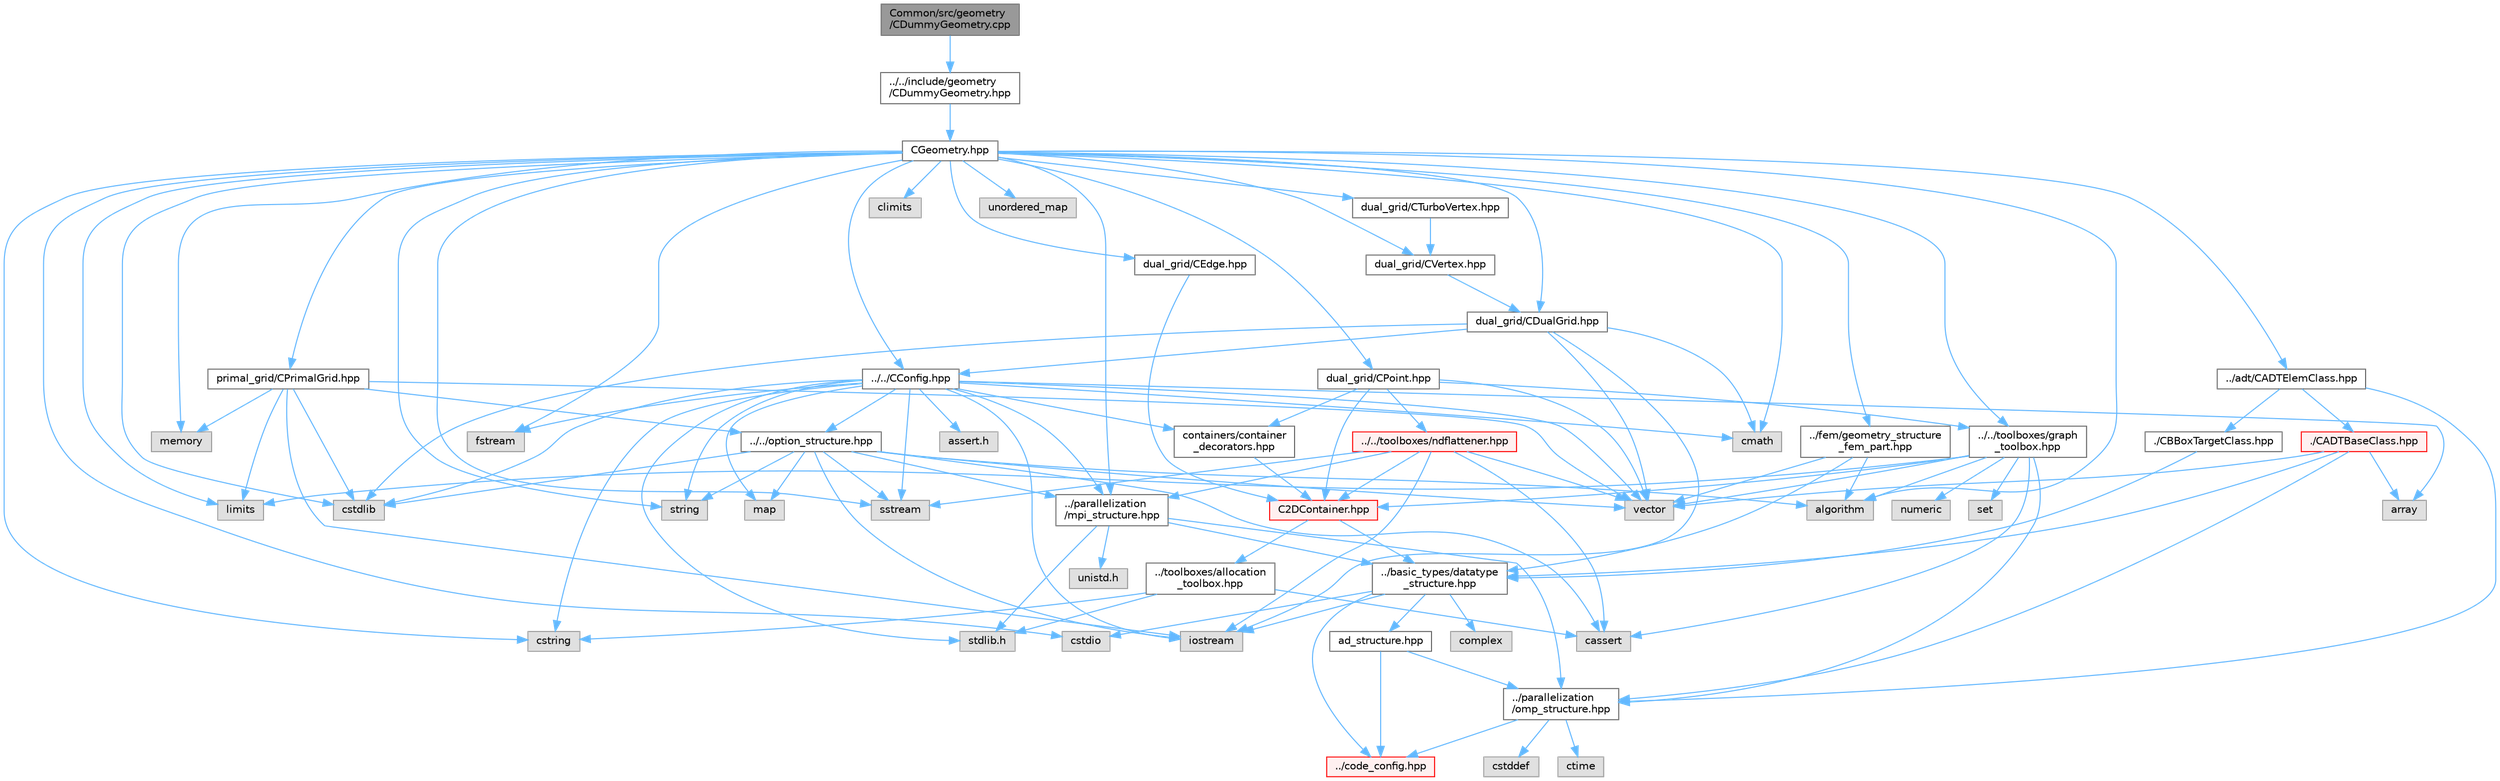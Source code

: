 digraph "Common/src/geometry/CDummyGeometry.cpp"
{
 // LATEX_PDF_SIZE
  bgcolor="transparent";
  edge [fontname=Helvetica,fontsize=10,labelfontname=Helvetica,labelfontsize=10];
  node [fontname=Helvetica,fontsize=10,shape=box,height=0.2,width=0.4];
  Node1 [id="Node000001",label="Common/src/geometry\l/CDummyGeometry.cpp",height=0.2,width=0.4,color="gray40", fillcolor="grey60", style="filled", fontcolor="black",tooltip=" "];
  Node1 -> Node2 [id="edge1_Node000001_Node000002",color="steelblue1",style="solid",tooltip=" "];
  Node2 [id="Node000002",label="../../include/geometry\l/CDummyGeometry.hpp",height=0.2,width=0.4,color="grey40", fillcolor="white", style="filled",URL="$CDummyGeometry_8hpp.html",tooltip="Headers of the dummy geometry class used in \"dry run\" mode."];
  Node2 -> Node3 [id="edge2_Node000002_Node000003",color="steelblue1",style="solid",tooltip=" "];
  Node3 [id="Node000003",label="CGeometry.hpp",height=0.2,width=0.4,color="grey40", fillcolor="white", style="filled",URL="$CGeometry_8hpp.html",tooltip="Headers of the main subroutines for creating the geometrical structure. The subroutines and functions..."];
  Node3 -> Node4 [id="edge3_Node000003_Node000004",color="steelblue1",style="solid",tooltip=" "];
  Node4 [id="Node000004",label="limits",height=0.2,width=0.4,color="grey60", fillcolor="#E0E0E0", style="filled",tooltip=" "];
  Node3 -> Node5 [id="edge4_Node000003_Node000005",color="steelblue1",style="solid",tooltip=" "];
  Node5 [id="Node000005",label="../parallelization\l/mpi_structure.hpp",height=0.2,width=0.4,color="grey40", fillcolor="white", style="filled",URL="$mpi__structure_8hpp.html",tooltip="Headers of the mpi interface for generalized datatypes. The subroutines and functions are in the mpi_..."];
  Node5 -> Node6 [id="edge5_Node000005_Node000006",color="steelblue1",style="solid",tooltip=" "];
  Node6 [id="Node000006",label="stdlib.h",height=0.2,width=0.4,color="grey60", fillcolor="#E0E0E0", style="filled",tooltip=" "];
  Node5 -> Node7 [id="edge6_Node000005_Node000007",color="steelblue1",style="solid",tooltip=" "];
  Node7 [id="Node000007",label="../basic_types/datatype\l_structure.hpp",height=0.2,width=0.4,color="grey40", fillcolor="white", style="filled",URL="$datatype__structure_8hpp.html",tooltip="Headers for generalized datatypes, defines an interface for AD types."];
  Node7 -> Node8 [id="edge7_Node000007_Node000008",color="steelblue1",style="solid",tooltip=" "];
  Node8 [id="Node000008",label="iostream",height=0.2,width=0.4,color="grey60", fillcolor="#E0E0E0", style="filled",tooltip=" "];
  Node7 -> Node9 [id="edge8_Node000007_Node000009",color="steelblue1",style="solid",tooltip=" "];
  Node9 [id="Node000009",label="complex",height=0.2,width=0.4,color="grey60", fillcolor="#E0E0E0", style="filled",tooltip=" "];
  Node7 -> Node10 [id="edge9_Node000007_Node000010",color="steelblue1",style="solid",tooltip=" "];
  Node10 [id="Node000010",label="cstdio",height=0.2,width=0.4,color="grey60", fillcolor="#E0E0E0", style="filled",tooltip=" "];
  Node7 -> Node11 [id="edge10_Node000007_Node000011",color="steelblue1",style="solid",tooltip=" "];
  Node11 [id="Node000011",label="../code_config.hpp",height=0.2,width=0.4,color="red", fillcolor="#FFF0F0", style="filled",URL="$code__config_8hpp.html",tooltip="Header file for collecting common macros, definitions and type configurations."];
  Node7 -> Node13 [id="edge11_Node000007_Node000013",color="steelblue1",style="solid",tooltip=" "];
  Node13 [id="Node000013",label="ad_structure.hpp",height=0.2,width=0.4,color="grey40", fillcolor="white", style="filled",URL="$ad__structure_8hpp.html",tooltip="Main routines for the algorithmic differentiation (AD) structure."];
  Node13 -> Node11 [id="edge12_Node000013_Node000011",color="steelblue1",style="solid",tooltip=" "];
  Node13 -> Node14 [id="edge13_Node000013_Node000014",color="steelblue1",style="solid",tooltip=" "];
  Node14 [id="Node000014",label="../parallelization\l/omp_structure.hpp",height=0.2,width=0.4,color="grey40", fillcolor="white", style="filled",URL="$omp__structure_8hpp.html",tooltip="OpenMP interface header, provides compatibility functions if the code is built without OpenMP support..."];
  Node14 -> Node15 [id="edge14_Node000014_Node000015",color="steelblue1",style="solid",tooltip=" "];
  Node15 [id="Node000015",label="cstddef",height=0.2,width=0.4,color="grey60", fillcolor="#E0E0E0", style="filled",tooltip=" "];
  Node14 -> Node11 [id="edge15_Node000014_Node000011",color="steelblue1",style="solid",tooltip=" "];
  Node14 -> Node16 [id="edge16_Node000014_Node000016",color="steelblue1",style="solid",tooltip=" "];
  Node16 [id="Node000016",label="ctime",height=0.2,width=0.4,color="grey60", fillcolor="#E0E0E0", style="filled",tooltip=" "];
  Node5 -> Node17 [id="edge17_Node000005_Node000017",color="steelblue1",style="solid",tooltip=" "];
  Node17 [id="Node000017",label="unistd.h",height=0.2,width=0.4,color="grey60", fillcolor="#E0E0E0", style="filled",tooltip=" "];
  Node5 -> Node14 [id="edge18_Node000005_Node000014",color="steelblue1",style="solid",tooltip=" "];
  Node3 -> Node18 [id="edge19_Node000003_Node000018",color="steelblue1",style="solid",tooltip=" "];
  Node18 [id="Node000018",label="string",height=0.2,width=0.4,color="grey60", fillcolor="#E0E0E0", style="filled",tooltip=" "];
  Node3 -> Node19 [id="edge20_Node000003_Node000019",color="steelblue1",style="solid",tooltip=" "];
  Node19 [id="Node000019",label="fstream",height=0.2,width=0.4,color="grey60", fillcolor="#E0E0E0", style="filled",tooltip=" "];
  Node3 -> Node20 [id="edge21_Node000003_Node000020",color="steelblue1",style="solid",tooltip=" "];
  Node20 [id="Node000020",label="sstream",height=0.2,width=0.4,color="grey60", fillcolor="#E0E0E0", style="filled",tooltip=" "];
  Node3 -> Node21 [id="edge22_Node000003_Node000021",color="steelblue1",style="solid",tooltip=" "];
  Node21 [id="Node000021",label="cmath",height=0.2,width=0.4,color="grey60", fillcolor="#E0E0E0", style="filled",tooltip=" "];
  Node3 -> Node22 [id="edge23_Node000003_Node000022",color="steelblue1",style="solid",tooltip=" "];
  Node22 [id="Node000022",label="algorithm",height=0.2,width=0.4,color="grey60", fillcolor="#E0E0E0", style="filled",tooltip=" "];
  Node3 -> Node23 [id="edge24_Node000003_Node000023",color="steelblue1",style="solid",tooltip=" "];
  Node23 [id="Node000023",label="cstring",height=0.2,width=0.4,color="grey60", fillcolor="#E0E0E0", style="filled",tooltip=" "];
  Node3 -> Node10 [id="edge25_Node000003_Node000010",color="steelblue1",style="solid",tooltip=" "];
  Node3 -> Node24 [id="edge26_Node000003_Node000024",color="steelblue1",style="solid",tooltip=" "];
  Node24 [id="Node000024",label="cstdlib",height=0.2,width=0.4,color="grey60", fillcolor="#E0E0E0", style="filled",tooltip=" "];
  Node3 -> Node25 [id="edge27_Node000003_Node000025",color="steelblue1",style="solid",tooltip=" "];
  Node25 [id="Node000025",label="climits",height=0.2,width=0.4,color="grey60", fillcolor="#E0E0E0", style="filled",tooltip=" "];
  Node3 -> Node26 [id="edge28_Node000003_Node000026",color="steelblue1",style="solid",tooltip=" "];
  Node26 [id="Node000026",label="memory",height=0.2,width=0.4,color="grey60", fillcolor="#E0E0E0", style="filled",tooltip=" "];
  Node3 -> Node27 [id="edge29_Node000003_Node000027",color="steelblue1",style="solid",tooltip=" "];
  Node27 [id="Node000027",label="unordered_map",height=0.2,width=0.4,color="grey60", fillcolor="#E0E0E0", style="filled",tooltip=" "];
  Node3 -> Node28 [id="edge30_Node000003_Node000028",color="steelblue1",style="solid",tooltip=" "];
  Node28 [id="Node000028",label="primal_grid/CPrimalGrid.hpp",height=0.2,width=0.4,color="grey40", fillcolor="white", style="filled",URL="$CPrimalGrid_8hpp.html",tooltip="Headers of the main subroutines for storing the primal grid structure. The subroutines and functions ..."];
  Node28 -> Node8 [id="edge31_Node000028_Node000008",color="steelblue1",style="solid",tooltip=" "];
  Node28 -> Node29 [id="edge32_Node000028_Node000029",color="steelblue1",style="solid",tooltip=" "];
  Node29 [id="Node000029",label="vector",height=0.2,width=0.4,color="grey60", fillcolor="#E0E0E0", style="filled",tooltip=" "];
  Node28 -> Node4 [id="edge33_Node000028_Node000004",color="steelblue1",style="solid",tooltip=" "];
  Node28 -> Node24 [id="edge34_Node000028_Node000024",color="steelblue1",style="solid",tooltip=" "];
  Node28 -> Node26 [id="edge35_Node000028_Node000026",color="steelblue1",style="solid",tooltip=" "];
  Node28 -> Node30 [id="edge36_Node000028_Node000030",color="steelblue1",style="solid",tooltip=" "];
  Node30 [id="Node000030",label="../../option_structure.hpp",height=0.2,width=0.4,color="grey40", fillcolor="white", style="filled",URL="$option__structure_8hpp.html",tooltip="Defines classes for referencing options for easy input in CConfig."];
  Node30 -> Node5 [id="edge37_Node000030_Node000005",color="steelblue1",style="solid",tooltip=" "];
  Node30 -> Node8 [id="edge38_Node000030_Node000008",color="steelblue1",style="solid",tooltip=" "];
  Node30 -> Node20 [id="edge39_Node000030_Node000020",color="steelblue1",style="solid",tooltip=" "];
  Node30 -> Node18 [id="edge40_Node000030_Node000018",color="steelblue1",style="solid",tooltip=" "];
  Node30 -> Node29 [id="edge41_Node000030_Node000029",color="steelblue1",style="solid",tooltip=" "];
  Node30 -> Node31 [id="edge42_Node000030_Node000031",color="steelblue1",style="solid",tooltip=" "];
  Node31 [id="Node000031",label="map",height=0.2,width=0.4,color="grey60", fillcolor="#E0E0E0", style="filled",tooltip=" "];
  Node30 -> Node24 [id="edge43_Node000030_Node000024",color="steelblue1",style="solid",tooltip=" "];
  Node30 -> Node22 [id="edge44_Node000030_Node000022",color="steelblue1",style="solid",tooltip=" "];
  Node30 -> Node32 [id="edge45_Node000030_Node000032",color="steelblue1",style="solid",tooltip=" "];
  Node32 [id="Node000032",label="cassert",height=0.2,width=0.4,color="grey60", fillcolor="#E0E0E0", style="filled",tooltip=" "];
  Node3 -> Node33 [id="edge46_Node000003_Node000033",color="steelblue1",style="solid",tooltip=" "];
  Node33 [id="Node000033",label="dual_grid/CDualGrid.hpp",height=0.2,width=0.4,color="grey40", fillcolor="white", style="filled",URL="$CDualGrid_8hpp.html",tooltip="Headers of the main subroutines for doing the complete dual grid structure. The subroutines and funct..."];
  Node33 -> Node21 [id="edge47_Node000033_Node000021",color="steelblue1",style="solid",tooltip=" "];
  Node33 -> Node8 [id="edge48_Node000033_Node000008",color="steelblue1",style="solid",tooltip=" "];
  Node33 -> Node24 [id="edge49_Node000033_Node000024",color="steelblue1",style="solid",tooltip=" "];
  Node33 -> Node29 [id="edge50_Node000033_Node000029",color="steelblue1",style="solid",tooltip=" "];
  Node33 -> Node34 [id="edge51_Node000033_Node000034",color="steelblue1",style="solid",tooltip=" "];
  Node34 [id="Node000034",label="../../CConfig.hpp",height=0.2,width=0.4,color="grey40", fillcolor="white", style="filled",URL="$CConfig_8hpp.html",tooltip="All the information about the definition of the physical problem. The subroutines and functions are i..."];
  Node34 -> Node5 [id="edge52_Node000034_Node000005",color="steelblue1",style="solid",tooltip=" "];
  Node34 -> Node8 [id="edge53_Node000034_Node000008",color="steelblue1",style="solid",tooltip=" "];
  Node34 -> Node24 [id="edge54_Node000034_Node000024",color="steelblue1",style="solid",tooltip=" "];
  Node34 -> Node19 [id="edge55_Node000034_Node000019",color="steelblue1",style="solid",tooltip=" "];
  Node34 -> Node20 [id="edge56_Node000034_Node000020",color="steelblue1",style="solid",tooltip=" "];
  Node34 -> Node18 [id="edge57_Node000034_Node000018",color="steelblue1",style="solid",tooltip=" "];
  Node34 -> Node23 [id="edge58_Node000034_Node000023",color="steelblue1",style="solid",tooltip=" "];
  Node34 -> Node29 [id="edge59_Node000034_Node000029",color="steelblue1",style="solid",tooltip=" "];
  Node34 -> Node35 [id="edge60_Node000034_Node000035",color="steelblue1",style="solid",tooltip=" "];
  Node35 [id="Node000035",label="array",height=0.2,width=0.4,color="grey60", fillcolor="#E0E0E0", style="filled",tooltip=" "];
  Node34 -> Node6 [id="edge61_Node000034_Node000006",color="steelblue1",style="solid",tooltip=" "];
  Node34 -> Node21 [id="edge62_Node000034_Node000021",color="steelblue1",style="solid",tooltip=" "];
  Node34 -> Node31 [id="edge63_Node000034_Node000031",color="steelblue1",style="solid",tooltip=" "];
  Node34 -> Node36 [id="edge64_Node000034_Node000036",color="steelblue1",style="solid",tooltip=" "];
  Node36 [id="Node000036",label="assert.h",height=0.2,width=0.4,color="grey60", fillcolor="#E0E0E0", style="filled",tooltip=" "];
  Node34 -> Node30 [id="edge65_Node000034_Node000030",color="steelblue1",style="solid",tooltip=" "];
  Node34 -> Node37 [id="edge66_Node000034_Node000037",color="steelblue1",style="solid",tooltip=" "];
  Node37 [id="Node000037",label="containers/container\l_decorators.hpp",height=0.2,width=0.4,color="grey40", fillcolor="white", style="filled",URL="$container__decorators_8hpp.html",tooltip="Collection of small classes that decorate C2DContainer to augment its functionality,..."];
  Node37 -> Node38 [id="edge67_Node000037_Node000038",color="steelblue1",style="solid",tooltip=" "];
  Node38 [id="Node000038",label="C2DContainer.hpp",height=0.2,width=0.4,color="red", fillcolor="#FFF0F0", style="filled",URL="$C2DContainer_8hpp.html",tooltip="A templated vector/matrix object."];
  Node38 -> Node39 [id="edge68_Node000038_Node000039",color="steelblue1",style="solid",tooltip=" "];
  Node39 [id="Node000039",label="../toolboxes/allocation\l_toolbox.hpp",height=0.2,width=0.4,color="grey40", fillcolor="white", style="filled",URL="$allocation__toolbox_8hpp.html",tooltip="Helper function and classes for memory allocation. Focus on portability across platforms."];
  Node39 -> Node6 [id="edge69_Node000039_Node000006",color="steelblue1",style="solid",tooltip=" "];
  Node39 -> Node23 [id="edge70_Node000039_Node000023",color="steelblue1",style="solid",tooltip=" "];
  Node39 -> Node32 [id="edge71_Node000039_Node000032",color="steelblue1",style="solid",tooltip=" "];
  Node38 -> Node7 [id="edge72_Node000038_Node000007",color="steelblue1",style="solid",tooltip=" "];
  Node3 -> Node47 [id="edge73_Node000003_Node000047",color="steelblue1",style="solid",tooltip=" "];
  Node47 [id="Node000047",label="dual_grid/CPoint.hpp",height=0.2,width=0.4,color="grey40", fillcolor="white", style="filled",URL="$CPoint_8hpp.html",tooltip="Declaration of the point class that stores geometric and adjacency information for dual control volum..."];
  Node47 -> Node38 [id="edge74_Node000047_Node000038",color="steelblue1",style="solid",tooltip=" "];
  Node47 -> Node37 [id="edge75_Node000047_Node000037",color="steelblue1",style="solid",tooltip=" "];
  Node47 -> Node48 [id="edge76_Node000047_Node000048",color="steelblue1",style="solid",tooltip=" "];
  Node48 [id="Node000048",label="../../toolboxes/graph\l_toolbox.hpp",height=0.2,width=0.4,color="grey40", fillcolor="white", style="filled",URL="$graph__toolbox_8hpp.html",tooltip="Functions and classes to build/represent sparse graphs or sparse patterns."];
  Node48 -> Node38 [id="edge77_Node000048_Node000038",color="steelblue1",style="solid",tooltip=" "];
  Node48 -> Node14 [id="edge78_Node000048_Node000014",color="steelblue1",style="solid",tooltip=" "];
  Node48 -> Node49 [id="edge79_Node000048_Node000049",color="steelblue1",style="solid",tooltip=" "];
  Node49 [id="Node000049",label="set",height=0.2,width=0.4,color="grey60", fillcolor="#E0E0E0", style="filled",tooltip=" "];
  Node48 -> Node29 [id="edge80_Node000048_Node000029",color="steelblue1",style="solid",tooltip=" "];
  Node48 -> Node4 [id="edge81_Node000048_Node000004",color="steelblue1",style="solid",tooltip=" "];
  Node48 -> Node32 [id="edge82_Node000048_Node000032",color="steelblue1",style="solid",tooltip=" "];
  Node48 -> Node22 [id="edge83_Node000048_Node000022",color="steelblue1",style="solid",tooltip=" "];
  Node48 -> Node50 [id="edge84_Node000048_Node000050",color="steelblue1",style="solid",tooltip=" "];
  Node50 [id="Node000050",label="numeric",height=0.2,width=0.4,color="grey60", fillcolor="#E0E0E0", style="filled",tooltip=" "];
  Node47 -> Node29 [id="edge85_Node000047_Node000029",color="steelblue1",style="solid",tooltip=" "];
  Node47 -> Node51 [id="edge86_Node000047_Node000051",color="steelblue1",style="solid",tooltip=" "];
  Node51 [id="Node000051",label="../../toolboxes/ndflattener.hpp",height=0.2,width=0.4,color="red", fillcolor="#FFF0F0", style="filled",URL="$ndflattener_8hpp.html",tooltip="Flatten pointer-to-pointer-... arrays for MPI communication."];
  Node51 -> Node32 [id="edge87_Node000051_Node000032",color="steelblue1",style="solid",tooltip=" "];
  Node51 -> Node8 [id="edge88_Node000051_Node000008",color="steelblue1",style="solid",tooltip=" "];
  Node51 -> Node20 [id="edge89_Node000051_Node000020",color="steelblue1",style="solid",tooltip=" "];
  Node51 -> Node29 [id="edge90_Node000051_Node000029",color="steelblue1",style="solid",tooltip=" "];
  Node51 -> Node38 [id="edge91_Node000051_Node000038",color="steelblue1",style="solid",tooltip=" "];
  Node51 -> Node5 [id="edge92_Node000051_Node000005",color="steelblue1",style="solid",tooltip=" "];
  Node3 -> Node52 [id="edge93_Node000003_Node000052",color="steelblue1",style="solid",tooltip=" "];
  Node52 [id="Node000052",label="dual_grid/CEdge.hpp",height=0.2,width=0.4,color="grey40", fillcolor="white", style="filled",URL="$CEdge_8hpp.html",tooltip="Declaration of the edge class CEdge.cpp file."];
  Node52 -> Node38 [id="edge94_Node000052_Node000038",color="steelblue1",style="solid",tooltip=" "];
  Node3 -> Node53 [id="edge95_Node000003_Node000053",color="steelblue1",style="solid",tooltip=" "];
  Node53 [id="Node000053",label="dual_grid/CVertex.hpp",height=0.2,width=0.4,color="grey40", fillcolor="white", style="filled",URL="$CVertex_8hpp.html",tooltip="Headers of the main subroutines for doing the complete dual grid structure. The subroutines and funct..."];
  Node53 -> Node33 [id="edge96_Node000053_Node000033",color="steelblue1",style="solid",tooltip=" "];
  Node3 -> Node54 [id="edge97_Node000003_Node000054",color="steelblue1",style="solid",tooltip=" "];
  Node54 [id="Node000054",label="dual_grid/CTurboVertex.hpp",height=0.2,width=0.4,color="grey40", fillcolor="white", style="filled",URL="$CTurboVertex_8hpp.html",tooltip="Headers of the main subroutines for doing the complete dual grid structure. The subroutines and funct..."];
  Node54 -> Node53 [id="edge98_Node000054_Node000053",color="steelblue1",style="solid",tooltip=" "];
  Node3 -> Node34 [id="edge99_Node000003_Node000034",color="steelblue1",style="solid",tooltip=" "];
  Node3 -> Node55 [id="edge100_Node000003_Node000055",color="steelblue1",style="solid",tooltip=" "];
  Node55 [id="Node000055",label="../fem/geometry_structure\l_fem_part.hpp",height=0.2,width=0.4,color="grey40", fillcolor="white", style="filled",URL="$geometry__structure__fem__part_8hpp.html",tooltip="Helper classes for the Fluid FEM solver."];
  Node55 -> Node7 [id="edge101_Node000055_Node000007",color="steelblue1",style="solid",tooltip=" "];
  Node55 -> Node29 [id="edge102_Node000055_Node000029",color="steelblue1",style="solid",tooltip=" "];
  Node55 -> Node22 [id="edge103_Node000055_Node000022",color="steelblue1",style="solid",tooltip=" "];
  Node3 -> Node48 [id="edge104_Node000003_Node000048",color="steelblue1",style="solid",tooltip=" "];
  Node3 -> Node56 [id="edge105_Node000003_Node000056",color="steelblue1",style="solid",tooltip=" "];
  Node56 [id="Node000056",label="../adt/CADTElemClass.hpp",height=0.2,width=0.4,color="grey40", fillcolor="white", style="filled",URL="$CADTElemClass_8hpp.html",tooltip="Class for storing an ADT of (linear) elements in an arbitrary number of dimensions."];
  Node56 -> Node57 [id="edge106_Node000056_Node000057",color="steelblue1",style="solid",tooltip=" "];
  Node57 [id="Node000057",label="./CADTBaseClass.hpp",height=0.2,width=0.4,color="red", fillcolor="#FFF0F0", style="filled",URL="$CADTBaseClass_8hpp.html",tooltip="Base class for storing an ADT in an arbitrary number of dimensions."];
  Node57 -> Node29 [id="edge107_Node000057_Node000029",color="steelblue1",style="solid",tooltip=" "];
  Node57 -> Node35 [id="edge108_Node000057_Node000035",color="steelblue1",style="solid",tooltip=" "];
  Node57 -> Node7 [id="edge109_Node000057_Node000007",color="steelblue1",style="solid",tooltip=" "];
  Node57 -> Node14 [id="edge110_Node000057_Node000014",color="steelblue1",style="solid",tooltip=" "];
  Node56 -> Node59 [id="edge111_Node000056_Node000059",color="steelblue1",style="solid",tooltip=" "];
  Node59 [id="Node000059",label="./CBBoxTargetClass.hpp",height=0.2,width=0.4,color="grey40", fillcolor="white", style="filled",URL="$CBBoxTargetClass_8hpp.html",tooltip="Class for storing the information of a possible bounding box candidate during a minimum distance sear..."];
  Node59 -> Node7 [id="edge112_Node000059_Node000007",color="steelblue1",style="solid",tooltip=" "];
  Node56 -> Node14 [id="edge113_Node000056_Node000014",color="steelblue1",style="solid",tooltip=" "];
}
